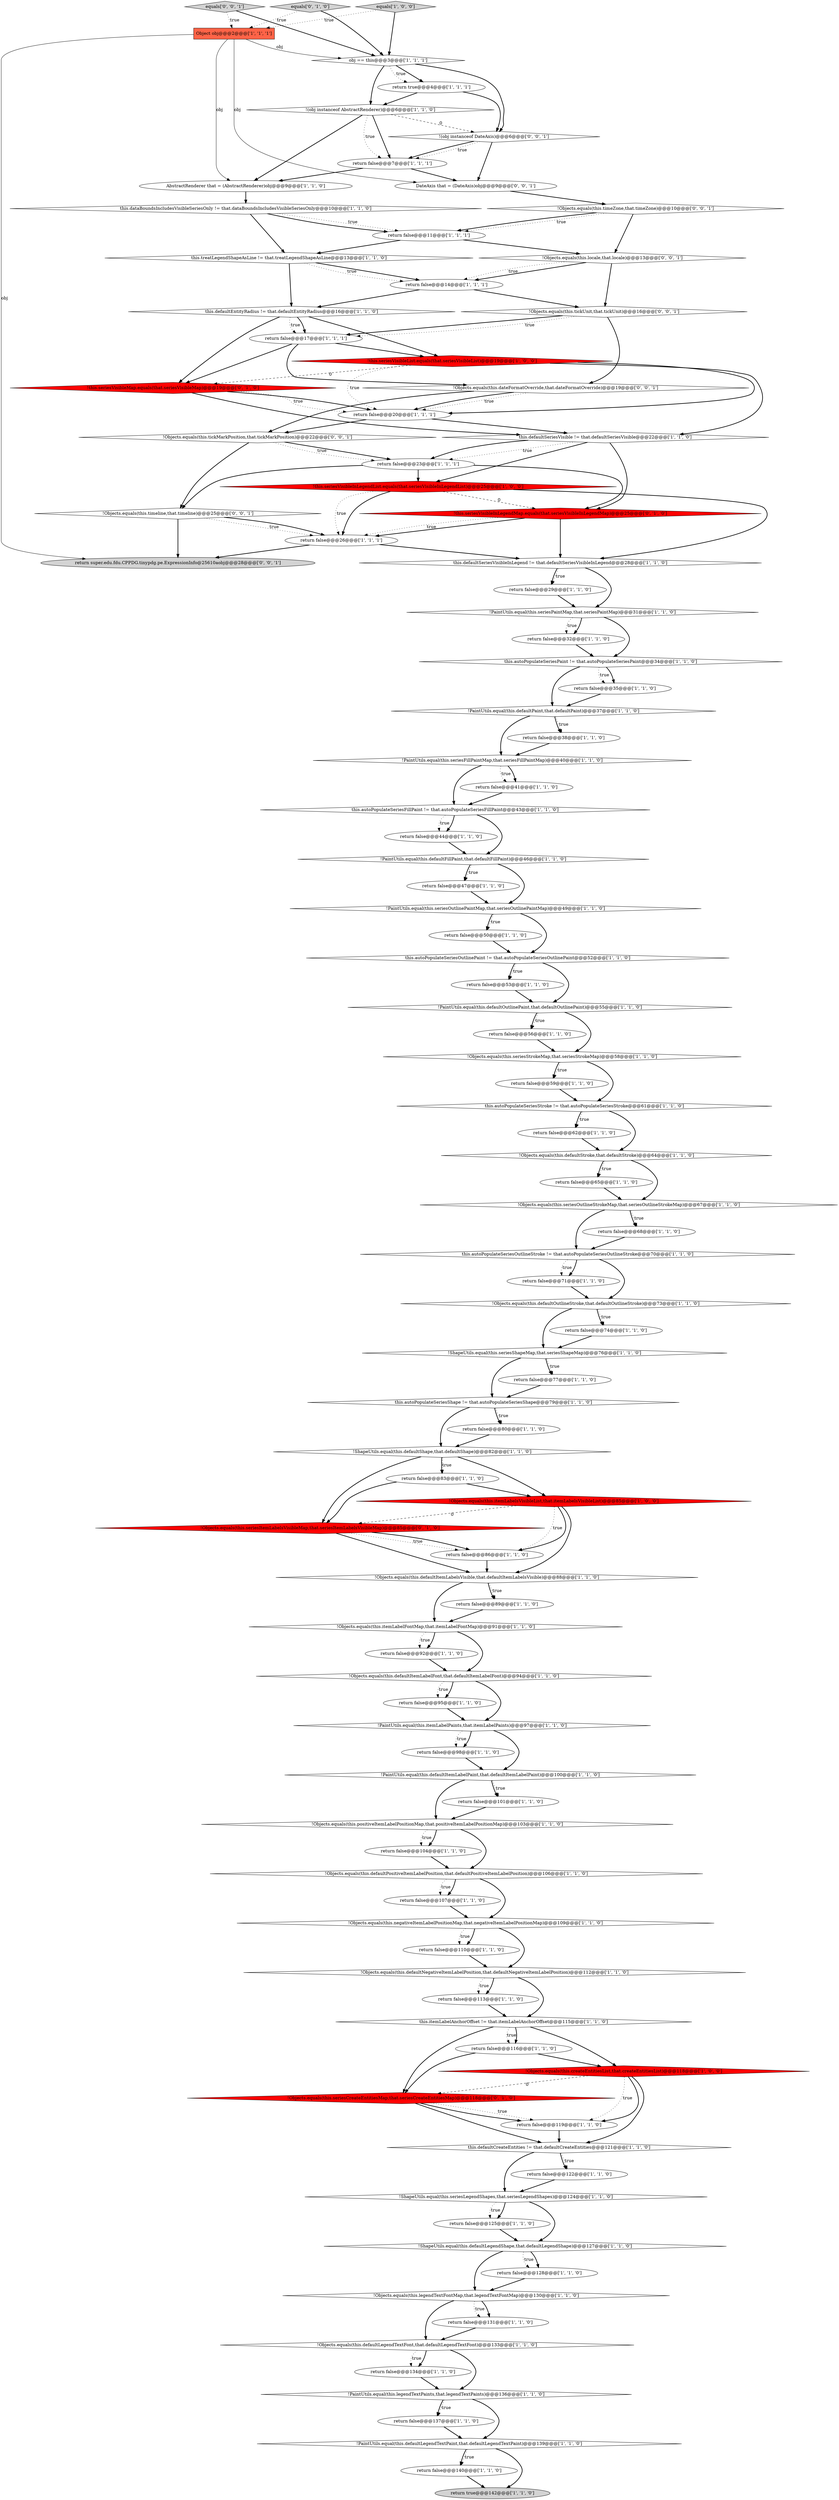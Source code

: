 digraph {
35 [style = filled, label = "!ShapeUtils.equal(this.defaultLegendShape,that.defaultLegendShape)@@@127@@@['1', '1', '0']", fillcolor = white, shape = diamond image = "AAA0AAABBB1BBB"];
42 [style = filled, label = "return false@@@134@@@['1', '1', '0']", fillcolor = white, shape = ellipse image = "AAA0AAABBB1BBB"];
80 [style = filled, label = "!Objects.equals(this.defaultOutlineStroke,that.defaultOutlineStroke)@@@73@@@['1', '1', '0']", fillcolor = white, shape = diamond image = "AAA0AAABBB1BBB"];
92 [style = filled, label = "return false@@@32@@@['1', '1', '0']", fillcolor = white, shape = ellipse image = "AAA0AAABBB1BBB"];
34 [style = filled, label = "!PaintUtils.equal(this.defaultPaint,that.defaultPaint)@@@37@@@['1', '1', '0']", fillcolor = white, shape = diamond image = "AAA0AAABBB1BBB"];
38 [style = filled, label = "return false@@@53@@@['1', '1', '0']", fillcolor = white, shape = ellipse image = "AAA0AAABBB1BBB"];
74 [style = filled, label = "!this.seriesVisibleInLegendList.equals(that.seriesVisibleInLegendList)@@@25@@@['1', '0', '0']", fillcolor = red, shape = diamond image = "AAA1AAABBB1BBB"];
55 [style = filled, label = "AbstractRenderer that = (AbstractRenderer)obj@@@9@@@['1', '1', '0']", fillcolor = white, shape = ellipse image = "AAA0AAABBB1BBB"];
1 [style = filled, label = "return false@@@44@@@['1', '1', '0']", fillcolor = white, shape = ellipse image = "AAA0AAABBB1BBB"];
68 [style = filled, label = "return false@@@62@@@['1', '1', '0']", fillcolor = white, shape = ellipse image = "AAA0AAABBB1BBB"];
71 [style = filled, label = "return false@@@71@@@['1', '1', '0']", fillcolor = white, shape = ellipse image = "AAA0AAABBB1BBB"];
15 [style = filled, label = "!(obj instanceof AbstractRenderer)@@@6@@@['1', '1', '0']", fillcolor = white, shape = diamond image = "AAA0AAABBB1BBB"];
43 [style = filled, label = "!Objects.equals(this.legendTextFontMap,that.legendTextFontMap)@@@130@@@['1', '1', '0']", fillcolor = white, shape = diamond image = "AAA0AAABBB1BBB"];
50 [style = filled, label = "return false@@@140@@@['1', '1', '0']", fillcolor = white, shape = ellipse image = "AAA0AAABBB1BBB"];
24 [style = filled, label = "equals['1', '0', '0']", fillcolor = lightgray, shape = diamond image = "AAA0AAABBB1BBB"];
77 [style = filled, label = "return false@@@29@@@['1', '1', '0']", fillcolor = white, shape = ellipse image = "AAA0AAABBB1BBB"];
87 [style = filled, label = "!ShapeUtils.equal(this.seriesShapeMap,that.seriesShapeMap)@@@76@@@['1', '1', '0']", fillcolor = white, shape = diamond image = "AAA0AAABBB1BBB"];
69 [style = filled, label = "!PaintUtils.equal(this.defaultItemLabelPaint,that.defaultItemLabelPaint)@@@100@@@['1', '1', '0']", fillcolor = white, shape = diamond image = "AAA0AAABBB1BBB"];
9 [style = filled, label = "return false@@@92@@@['1', '1', '0']", fillcolor = white, shape = ellipse image = "AAA0AAABBB1BBB"];
40 [style = filled, label = "return false@@@7@@@['1', '1', '1']", fillcolor = white, shape = ellipse image = "AAA0AAABBB1BBB"];
99 [style = filled, label = "!this.seriesVisibleMap.equals(that.seriesVisibleMap)@@@19@@@['0', '1', '0']", fillcolor = red, shape = diamond image = "AAA1AAABBB2BBB"];
101 [style = filled, label = "DateAxis that = (DateAxis)obj@@@9@@@['0', '0', '1']", fillcolor = white, shape = ellipse image = "AAA0AAABBB3BBB"];
4 [style = filled, label = "this.autoPopulateSeriesStroke != that.autoPopulateSeriesStroke@@@61@@@['1', '1', '0']", fillcolor = white, shape = diamond image = "AAA0AAABBB1BBB"];
78 [style = filled, label = "return false@@@104@@@['1', '1', '0']", fillcolor = white, shape = ellipse image = "AAA0AAABBB1BBB"];
76 [style = filled, label = "!this.seriesVisibleList.equals(that.seriesVisibleList)@@@19@@@['1', '0', '0']", fillcolor = red, shape = diamond image = "AAA1AAABBB1BBB"];
36 [style = filled, label = "obj == this@@@3@@@['1', '1', '1']", fillcolor = white, shape = diamond image = "AAA0AAABBB1BBB"];
67 [style = filled, label = "return false@@@59@@@['1', '1', '0']", fillcolor = white, shape = ellipse image = "AAA0AAABBB1BBB"];
46 [style = filled, label = "return false@@@119@@@['1', '1', '0']", fillcolor = white, shape = ellipse image = "AAA0AAABBB1BBB"];
26 [style = filled, label = "return false@@@137@@@['1', '1', '0']", fillcolor = white, shape = ellipse image = "AAA0AAABBB1BBB"];
102 [style = filled, label = "equals['0', '0', '1']", fillcolor = lightgray, shape = diamond image = "AAA0AAABBB3BBB"];
10 [style = filled, label = "!Objects.equals(this.seriesOutlineStrokeMap,that.seriesOutlineStrokeMap)@@@67@@@['1', '1', '0']", fillcolor = white, shape = diamond image = "AAA0AAABBB1BBB"];
98 [style = filled, label = "!this.seriesVisibleInLegendMap.equals(that.seriesVisibleInLegendMap)@@@25@@@['0', '1', '0']", fillcolor = red, shape = diamond image = "AAA1AAABBB2BBB"];
19 [style = filled, label = "this.itemLabelAnchorOffset != that.itemLabelAnchorOffset@@@115@@@['1', '1', '0']", fillcolor = white, shape = diamond image = "AAA0AAABBB1BBB"];
3 [style = filled, label = "return false@@@50@@@['1', '1', '0']", fillcolor = white, shape = ellipse image = "AAA0AAABBB1BBB"];
45 [style = filled, label = "!Objects.equals(this.positiveItemLabelPositionMap,that.positiveItemLabelPositionMap)@@@103@@@['1', '1', '0']", fillcolor = white, shape = diamond image = "AAA0AAABBB1BBB"];
70 [style = filled, label = "return false@@@131@@@['1', '1', '0']", fillcolor = white, shape = ellipse image = "AAA0AAABBB1BBB"];
107 [style = filled, label = "!Objects.equals(this.locale,that.locale)@@@13@@@['0', '0', '1']", fillcolor = white, shape = diamond image = "AAA0AAABBB3BBB"];
104 [style = filled, label = "!Objects.equals(this.tickUnit,that.tickUnit)@@@16@@@['0', '0', '1']", fillcolor = white, shape = diamond image = "AAA0AAABBB3BBB"];
88 [style = filled, label = "this.dataBoundsIncludesVisibleSeriesOnly != that.dataBoundsIncludesVisibleSeriesOnly@@@10@@@['1', '1', '0']", fillcolor = white, shape = diamond image = "AAA0AAABBB1BBB"];
82 [style = filled, label = "return false@@@110@@@['1', '1', '0']", fillcolor = white, shape = ellipse image = "AAA0AAABBB1BBB"];
95 [style = filled, label = "return false@@@23@@@['1', '1', '1']", fillcolor = white, shape = ellipse image = "AAA0AAABBB1BBB"];
100 [style = filled, label = "!Objects.equals(this.seriesItemLabelsVisibleMap,that.seriesItemLabelsVisibleMap)@@@85@@@['0', '1', '0']", fillcolor = red, shape = diamond image = "AAA1AAABBB2BBB"];
105 [style = filled, label = "!(obj instanceof DateAxis)@@@6@@@['0', '0', '1']", fillcolor = white, shape = diamond image = "AAA0AAABBB3BBB"];
57 [style = filled, label = "return false@@@98@@@['1', '1', '0']", fillcolor = white, shape = ellipse image = "AAA0AAABBB1BBB"];
103 [style = filled, label = "!Objects.equals(this.timeline,that.timeline)@@@25@@@['0', '0', '1']", fillcolor = white, shape = diamond image = "AAA0AAABBB3BBB"];
28 [style = filled, label = "this.defaultSeriesVisibleInLegend != that.defaultSeriesVisibleInLegend@@@28@@@['1', '1', '0']", fillcolor = white, shape = diamond image = "AAA0AAABBB1BBB"];
84 [style = filled, label = "!Objects.equals(this.defaultItemLabelsVisible,that.defaultItemLabelsVisible)@@@88@@@['1', '1', '0']", fillcolor = white, shape = diamond image = "AAA0AAABBB1BBB"];
85 [style = filled, label = "return false@@@11@@@['1', '1', '1']", fillcolor = white, shape = ellipse image = "AAA0AAABBB1BBB"];
27 [style = filled, label = "Object obj@@@2@@@['1', '1', '1']", fillcolor = tomato, shape = box image = "AAA0AAABBB1BBB"];
48 [style = filled, label = "return false@@@17@@@['1', '1', '1']", fillcolor = white, shape = ellipse image = "AAA0AAABBB1BBB"];
60 [style = filled, label = "this.autoPopulateSeriesShape != that.autoPopulateSeriesShape@@@79@@@['1', '1', '0']", fillcolor = white, shape = diamond image = "AAA0AAABBB1BBB"];
31 [style = filled, label = "this.defaultCreateEntities != that.defaultCreateEntities@@@121@@@['1', '1', '0']", fillcolor = white, shape = diamond image = "AAA0AAABBB1BBB"];
64 [style = filled, label = "return true@@@4@@@['1', '1', '1']", fillcolor = white, shape = ellipse image = "AAA0AAABBB1BBB"];
97 [style = filled, label = "!Objects.equals(this.seriesCreateEntitiesMap,that.seriesCreateEntitiesMap)@@@118@@@['0', '1', '0']", fillcolor = red, shape = diamond image = "AAA1AAABBB2BBB"];
93 [style = filled, label = "!PaintUtils.equal(this.seriesFillPaintMap,that.seriesFillPaintMap)@@@40@@@['1', '1', '0']", fillcolor = white, shape = diamond image = "AAA0AAABBB1BBB"];
58 [style = filled, label = "!Objects.equals(this.itemLabelsVisibleList,that.itemLabelsVisibleList)@@@85@@@['1', '0', '0']", fillcolor = red, shape = diamond image = "AAA1AAABBB1BBB"];
86 [style = filled, label = "return false@@@47@@@['1', '1', '0']", fillcolor = white, shape = ellipse image = "AAA0AAABBB1BBB"];
56 [style = filled, label = "!PaintUtils.equal(this.defaultFillPaint,that.defaultFillPaint)@@@46@@@['1', '1', '0']", fillcolor = white, shape = diamond image = "AAA0AAABBB1BBB"];
16 [style = filled, label = "return false@@@125@@@['1', '1', '0']", fillcolor = white, shape = ellipse image = "AAA0AAABBB1BBB"];
83 [style = filled, label = "return false@@@107@@@['1', '1', '0']", fillcolor = white, shape = ellipse image = "AAA0AAABBB1BBB"];
96 [style = filled, label = "equals['0', '1', '0']", fillcolor = lightgray, shape = diamond image = "AAA0AAABBB2BBB"];
65 [style = filled, label = "return false@@@56@@@['1', '1', '0']", fillcolor = white, shape = ellipse image = "AAA0AAABBB1BBB"];
72 [style = filled, label = "!ShapeUtils.equal(this.seriesLegendShapes,that.seriesLegendShapes)@@@124@@@['1', '1', '0']", fillcolor = white, shape = diamond image = "AAA0AAABBB1BBB"];
61 [style = filled, label = "this.autoPopulateSeriesFillPaint != that.autoPopulateSeriesFillPaint@@@43@@@['1', '1', '0']", fillcolor = white, shape = diamond image = "AAA0AAABBB1BBB"];
63 [style = filled, label = "return false@@@95@@@['1', '1', '0']", fillcolor = white, shape = ellipse image = "AAA0AAABBB1BBB"];
12 [style = filled, label = "return false@@@65@@@['1', '1', '0']", fillcolor = white, shape = ellipse image = "AAA0AAABBB1BBB"];
94 [style = filled, label = "return false@@@113@@@['1', '1', '0']", fillcolor = white, shape = ellipse image = "AAA0AAABBB1BBB"];
17 [style = filled, label = "return false@@@128@@@['1', '1', '0']", fillcolor = white, shape = ellipse image = "AAA0AAABBB1BBB"];
41 [style = filled, label = "!PaintUtils.equal(this.legendTextPaints,that.legendTextPaints)@@@136@@@['1', '1', '0']", fillcolor = white, shape = diamond image = "AAA0AAABBB1BBB"];
52 [style = filled, label = "this.autoPopulateSeriesOutlinePaint != that.autoPopulateSeriesOutlinePaint@@@52@@@['1', '1', '0']", fillcolor = white, shape = diamond image = "AAA0AAABBB1BBB"];
30 [style = filled, label = "return false@@@116@@@['1', '1', '0']", fillcolor = white, shape = ellipse image = "AAA0AAABBB1BBB"];
29 [style = filled, label = "!PaintUtils.equal(this.defaultLegendTextPaint,that.defaultLegendTextPaint)@@@139@@@['1', '1', '0']", fillcolor = white, shape = diamond image = "AAA0AAABBB1BBB"];
11 [style = filled, label = "!Objects.equals(this.defaultStroke,that.defaultStroke)@@@64@@@['1', '1', '0']", fillcolor = white, shape = diamond image = "AAA0AAABBB1BBB"];
14 [style = filled, label = "!ShapeUtils.equal(this.defaultShape,that.defaultShape)@@@82@@@['1', '1', '0']", fillcolor = white, shape = diamond image = "AAA0AAABBB1BBB"];
108 [style = filled, label = "!Objects.equals(this.dateFormatOverride,that.dateFormatOverride)@@@19@@@['0', '0', '1']", fillcolor = white, shape = diamond image = "AAA0AAABBB3BBB"];
39 [style = filled, label = "return false@@@26@@@['1', '1', '1']", fillcolor = white, shape = ellipse image = "AAA0AAABBB1BBB"];
75 [style = filled, label = "return false@@@80@@@['1', '1', '0']", fillcolor = white, shape = ellipse image = "AAA0AAABBB1BBB"];
25 [style = filled, label = "!PaintUtils.equal(this.defaultOutlinePaint,that.defaultOutlinePaint)@@@55@@@['1', '1', '0']", fillcolor = white, shape = diamond image = "AAA0AAABBB1BBB"];
89 [style = filled, label = "!Objects.equals(this.seriesStrokeMap,that.seriesStrokeMap)@@@58@@@['1', '1', '0']", fillcolor = white, shape = diamond image = "AAA0AAABBB1BBB"];
66 [style = filled, label = "return false@@@86@@@['1', '1', '0']", fillcolor = white, shape = ellipse image = "AAA0AAABBB1BBB"];
32 [style = filled, label = "return false@@@89@@@['1', '1', '0']", fillcolor = white, shape = ellipse image = "AAA0AAABBB1BBB"];
81 [style = filled, label = "return false@@@38@@@['1', '1', '0']", fillcolor = white, shape = ellipse image = "AAA0AAABBB1BBB"];
33 [style = filled, label = "!Objects.equals(this.createEntitiesList,that.createEntitiesList)@@@118@@@['1', '0', '0']", fillcolor = red, shape = diamond image = "AAA1AAABBB1BBB"];
2 [style = filled, label = "!Objects.equals(this.itemLabelFontMap,that.itemLabelFontMap)@@@91@@@['1', '1', '0']", fillcolor = white, shape = diamond image = "AAA0AAABBB1BBB"];
37 [style = filled, label = "return false@@@20@@@['1', '1', '1']", fillcolor = white, shape = ellipse image = "AAA0AAABBB1BBB"];
6 [style = filled, label = "return false@@@14@@@['1', '1', '1']", fillcolor = white, shape = ellipse image = "AAA0AAABBB1BBB"];
22 [style = filled, label = "!Objects.equals(this.defaultNegativeItemLabelPosition,that.defaultNegativeItemLabelPosition)@@@112@@@['1', '1', '0']", fillcolor = white, shape = diamond image = "AAA0AAABBB1BBB"];
90 [style = filled, label = "return false@@@77@@@['1', '1', '0']", fillcolor = white, shape = ellipse image = "AAA0AAABBB1BBB"];
49 [style = filled, label = "return false@@@41@@@['1', '1', '0']", fillcolor = white, shape = ellipse image = "AAA0AAABBB1BBB"];
5 [style = filled, label = "!Objects.equals(this.negativeItemLabelPositionMap,that.negativeItemLabelPositionMap)@@@109@@@['1', '1', '0']", fillcolor = white, shape = diamond image = "AAA0AAABBB1BBB"];
23 [style = filled, label = "return false@@@122@@@['1', '1', '0']", fillcolor = white, shape = ellipse image = "AAA0AAABBB1BBB"];
51 [style = filled, label = "!PaintUtils.equal(this.seriesPaintMap,that.seriesPaintMap)@@@31@@@['1', '1', '0']", fillcolor = white, shape = diamond image = "AAA0AAABBB1BBB"];
47 [style = filled, label = "this.autoPopulateSeriesPaint != that.autoPopulateSeriesPaint@@@34@@@['1', '1', '0']", fillcolor = white, shape = diamond image = "AAA0AAABBB1BBB"];
79 [style = filled, label = "!Objects.equals(this.defaultLegendTextFont,that.defaultLegendTextFont)@@@133@@@['1', '1', '0']", fillcolor = white, shape = diamond image = "AAA0AAABBB1BBB"];
73 [style = filled, label = "this.treatLegendShapeAsLine != that.treatLegendShapeAsLine@@@13@@@['1', '1', '0']", fillcolor = white, shape = diamond image = "AAA0AAABBB1BBB"];
62 [style = filled, label = "return false@@@68@@@['1', '1', '0']", fillcolor = white, shape = ellipse image = "AAA0AAABBB1BBB"];
109 [style = filled, label = "!Objects.equals(this.tickMarkPosition,that.tickMarkPosition)@@@22@@@['0', '0', '1']", fillcolor = white, shape = diamond image = "AAA0AAABBB3BBB"];
0 [style = filled, label = "return false@@@35@@@['1', '1', '0']", fillcolor = white, shape = ellipse image = "AAA0AAABBB1BBB"];
13 [style = filled, label = "!PaintUtils.equal(this.seriesOutlinePaintMap,that.seriesOutlinePaintMap)@@@49@@@['1', '1', '0']", fillcolor = white, shape = diamond image = "AAA0AAABBB1BBB"];
106 [style = filled, label = "!Objects.equals(this.timeZone,that.timeZone)@@@10@@@['0', '0', '1']", fillcolor = white, shape = diamond image = "AAA0AAABBB3BBB"];
8 [style = filled, label = "!PaintUtils.equal(this.itemLabelPaints,that.itemLabelPaints)@@@97@@@['1', '1', '0']", fillcolor = white, shape = diamond image = "AAA0AAABBB1BBB"];
54 [style = filled, label = "!Objects.equals(this.defaultItemLabelFont,that.defaultItemLabelFont)@@@94@@@['1', '1', '0']", fillcolor = white, shape = diamond image = "AAA0AAABBB1BBB"];
110 [style = filled, label = "return super.edu.fdu.CPPDG.tinypdg.pe.ExpressionInfo@25610aobj@@@28@@@['0', '0', '1']", fillcolor = lightgray, shape = ellipse image = "AAA0AAABBB3BBB"];
7 [style = filled, label = "return false@@@74@@@['1', '1', '0']", fillcolor = white, shape = ellipse image = "AAA0AAABBB1BBB"];
91 [style = filled, label = "return false@@@101@@@['1', '1', '0']", fillcolor = white, shape = ellipse image = "AAA0AAABBB1BBB"];
18 [style = filled, label = "return true@@@142@@@['1', '1', '0']", fillcolor = lightgray, shape = ellipse image = "AAA0AAABBB1BBB"];
20 [style = filled, label = "this.defaultSeriesVisible != that.defaultSeriesVisible@@@22@@@['1', '1', '0']", fillcolor = white, shape = diamond image = "AAA0AAABBB1BBB"];
59 [style = filled, label = "this.autoPopulateSeriesOutlineStroke != that.autoPopulateSeriesOutlineStroke@@@70@@@['1', '1', '0']", fillcolor = white, shape = diamond image = "AAA0AAABBB1BBB"];
53 [style = filled, label = "this.defaultEntityRadius != that.defaultEntityRadius@@@16@@@['1', '1', '0']", fillcolor = white, shape = diamond image = "AAA0AAABBB1BBB"];
44 [style = filled, label = "!Objects.equals(this.defaultPositiveItemLabelPosition,that.defaultPositiveItemLabelPosition)@@@106@@@['1', '1', '0']", fillcolor = white, shape = diamond image = "AAA0AAABBB1BBB"];
21 [style = filled, label = "return false@@@83@@@['1', '1', '0']", fillcolor = white, shape = ellipse image = "AAA0AAABBB1BBB"];
79->41 [style = bold, label=""];
15->55 [style = bold, label=""];
42->41 [style = bold, label=""];
27->55 [style = solid, label="obj"];
100->84 [style = bold, label=""];
89->67 [style = dotted, label="true"];
61->56 [style = bold, label=""];
80->7 [style = dotted, label="true"];
20->95 [style = bold, label=""];
39->110 [style = bold, label=""];
54->63 [style = bold, label=""];
40->101 [style = bold, label=""];
97->46 [style = dotted, label="true"];
40->55 [style = bold, label=""];
11->12 [style = dotted, label="true"];
96->36 [style = bold, label=""];
21->58 [style = bold, label=""];
105->40 [style = bold, label=""];
101->106 [style = bold, label=""];
93->49 [style = bold, label=""];
56->86 [style = dotted, label="true"];
80->7 [style = bold, label=""];
82->22 [style = bold, label=""];
84->32 [style = dotted, label="true"];
88->85 [style = dotted, label="true"];
59->71 [style = bold, label=""];
46->31 [style = bold, label=""];
22->94 [style = bold, label=""];
85->107 [style = bold, label=""];
87->90 [style = dotted, label="true"];
24->27 [style = dotted, label="true"];
35->43 [style = bold, label=""];
107->104 [style = bold, label=""];
36->105 [style = bold, label=""];
25->65 [style = dotted, label="true"];
29->18 [style = bold, label=""];
73->6 [style = bold, label=""];
12->10 [style = bold, label=""];
14->21 [style = dotted, label="true"];
67->4 [style = bold, label=""];
33->46 [style = bold, label=""];
59->71 [style = dotted, label="true"];
51->47 [style = bold, label=""];
95->74 [style = bold, label=""];
27->36 [style = solid, label="obj"];
23->72 [style = bold, label=""];
70->79 [style = bold, label=""];
76->37 [style = bold, label=""];
21->100 [style = bold, label=""];
104->108 [style = bold, label=""];
98->39 [style = bold, label=""];
58->84 [style = bold, label=""];
33->97 [style = dashed, label="0"];
28->77 [style = dotted, label="true"];
47->34 [style = bold, label=""];
87->60 [style = bold, label=""];
47->0 [style = bold, label=""];
103->39 [style = dotted, label="true"];
8->57 [style = bold, label=""];
45->78 [style = bold, label=""];
68->11 [style = bold, label=""];
91->45 [style = bold, label=""];
106->85 [style = bold, label=""];
53->48 [style = bold, label=""];
72->16 [style = bold, label=""];
43->70 [style = bold, label=""];
84->2 [style = bold, label=""];
20->98 [style = bold, label=""];
72->35 [style = bold, label=""];
53->48 [style = dotted, label="true"];
53->99 [style = bold, label=""];
95->98 [style = bold, label=""];
108->37 [style = dotted, label="true"];
10->62 [style = dotted, label="true"];
13->3 [style = dotted, label="true"];
78->44 [style = bold, label=""];
61->1 [style = bold, label=""];
10->59 [style = bold, label=""];
50->18 [style = bold, label=""];
15->40 [style = dotted, label="true"];
74->39 [style = dotted, label="true"];
77->51 [style = bold, label=""];
90->60 [style = bold, label=""];
102->27 [style = dotted, label="true"];
92->47 [style = bold, label=""];
11->12 [style = bold, label=""];
2->9 [style = bold, label=""];
20->95 [style = dotted, label="true"];
96->27 [style = dotted, label="true"];
58->100 [style = dashed, label="0"];
97->46 [style = bold, label=""];
104->48 [style = dotted, label="true"];
85->73 [style = bold, label=""];
93->49 [style = dotted, label="true"];
106->107 [style = bold, label=""];
51->92 [style = bold, label=""];
9->54 [style = bold, label=""];
0->34 [style = bold, label=""];
6->53 [style = bold, label=""];
109->103 [style = bold, label=""];
64->15 [style = bold, label=""];
4->68 [style = dotted, label="true"];
54->63 [style = dotted, label="true"];
31->23 [style = dotted, label="true"];
56->13 [style = bold, label=""];
76->37 [style = dotted, label="true"];
29->50 [style = dotted, label="true"];
35->17 [style = bold, label=""];
107->6 [style = bold, label=""];
95->103 [style = bold, label=""];
55->88 [style = bold, label=""];
38->25 [style = bold, label=""];
99->20 [style = bold, label=""];
1->56 [style = bold, label=""];
20->74 [style = bold, label=""];
8->69 [style = bold, label=""];
25->65 [style = bold, label=""];
34->81 [style = dotted, label="true"];
8->57 [style = dotted, label="true"];
7->87 [style = bold, label=""];
5->22 [style = bold, label=""];
14->21 [style = bold, label=""];
57->69 [style = bold, label=""];
93->61 [style = bold, label=""];
65->89 [style = bold, label=""];
105->101 [style = bold, label=""];
19->33 [style = bold, label=""];
109->95 [style = bold, label=""];
59->80 [style = bold, label=""];
89->4 [style = bold, label=""];
100->66 [style = dotted, label="true"];
30->33 [style = bold, label=""];
22->19 [style = bold, label=""];
34->93 [style = bold, label=""];
109->95 [style = dotted, label="true"];
5->82 [style = bold, label=""];
15->105 [style = dashed, label="0"];
43->70 [style = dotted, label="true"];
69->91 [style = dotted, label="true"];
48->76 [style = bold, label=""];
87->90 [style = bold, label=""];
76->99 [style = dashed, label="0"];
14->58 [style = bold, label=""];
58->66 [style = dotted, label="true"];
53->76 [style = bold, label=""];
19->30 [style = dotted, label="true"];
49->61 [style = bold, label=""];
48->99 [style = bold, label=""];
45->44 [style = bold, label=""];
99->37 [style = bold, label=""];
98->39 [style = dotted, label="true"];
58->66 [style = bold, label=""];
17->43 [style = bold, label=""];
10->62 [style = bold, label=""];
27->110 [style = solid, label="obj"];
54->8 [style = bold, label=""];
71->80 [style = bold, label=""];
60->14 [style = bold, label=""];
2->9 [style = dotted, label="true"];
6->104 [style = bold, label=""];
14->100 [style = bold, label=""];
29->50 [style = bold, label=""];
11->10 [style = bold, label=""];
66->84 [style = bold, label=""];
102->36 [style = bold, label=""];
61->1 [style = dotted, label="true"];
73->53 [style = bold, label=""];
15->40 [style = bold, label=""];
105->40 [style = dotted, label="true"];
2->54 [style = bold, label=""];
107->6 [style = dotted, label="true"];
64->105 [style = bold, label=""];
27->101 [style = solid, label="obj"];
47->0 [style = dotted, label="true"];
84->32 [style = bold, label=""];
103->110 [style = bold, label=""];
33->46 [style = dotted, label="true"];
74->28 [style = bold, label=""];
13->52 [style = bold, label=""];
44->83 [style = bold, label=""];
74->39 [style = bold, label=""];
44->5 [style = bold, label=""];
19->97 [style = bold, label=""];
36->64 [style = bold, label=""];
73->6 [style = dotted, label="true"];
31->72 [style = bold, label=""];
108->37 [style = bold, label=""];
83->5 [style = bold, label=""];
37->109 [style = bold, label=""];
62->59 [style = bold, label=""];
5->82 [style = dotted, label="true"];
52->38 [style = dotted, label="true"];
31->23 [style = bold, label=""];
3->52 [style = bold, label=""];
89->67 [style = bold, label=""];
72->16 [style = dotted, label="true"];
41->29 [style = bold, label=""];
45->78 [style = dotted, label="true"];
75->14 [style = bold, label=""];
26->29 [style = bold, label=""];
36->15 [style = bold, label=""];
103->39 [style = bold, label=""];
37->20 [style = bold, label=""];
48->108 [style = bold, label=""];
80->87 [style = bold, label=""];
74->98 [style = dashed, label="0"];
52->38 [style = bold, label=""];
108->109 [style = bold, label=""];
22->94 [style = dotted, label="true"];
28->51 [style = bold, label=""];
79->42 [style = bold, label=""];
100->66 [style = bold, label=""];
81->93 [style = bold, label=""];
69->91 [style = bold, label=""];
32->2 [style = bold, label=""];
39->28 [style = bold, label=""];
36->64 [style = dotted, label="true"];
99->37 [style = dotted, label="true"];
34->81 [style = bold, label=""];
41->26 [style = dotted, label="true"];
76->20 [style = bold, label=""];
24->36 [style = bold, label=""];
97->31 [style = bold, label=""];
56->86 [style = bold, label=""];
43->79 [style = bold, label=""];
106->85 [style = dotted, label="true"];
52->25 [style = bold, label=""];
44->83 [style = dotted, label="true"];
28->77 [style = bold, label=""];
13->3 [style = bold, label=""];
63->8 [style = bold, label=""];
33->31 [style = bold, label=""];
60->75 [style = dotted, label="true"];
35->17 [style = dotted, label="true"];
88->85 [style = bold, label=""];
86->13 [style = bold, label=""];
79->42 [style = dotted, label="true"];
4->68 [style = bold, label=""];
25->89 [style = bold, label=""];
60->75 [style = bold, label=""];
16->35 [style = bold, label=""];
88->73 [style = bold, label=""];
4->11 [style = bold, label=""];
41->26 [style = bold, label=""];
98->28 [style = bold, label=""];
30->97 [style = bold, label=""];
104->48 [style = bold, label=""];
51->92 [style = dotted, label="true"];
69->45 [style = bold, label=""];
94->19 [style = bold, label=""];
19->30 [style = bold, label=""];
}
